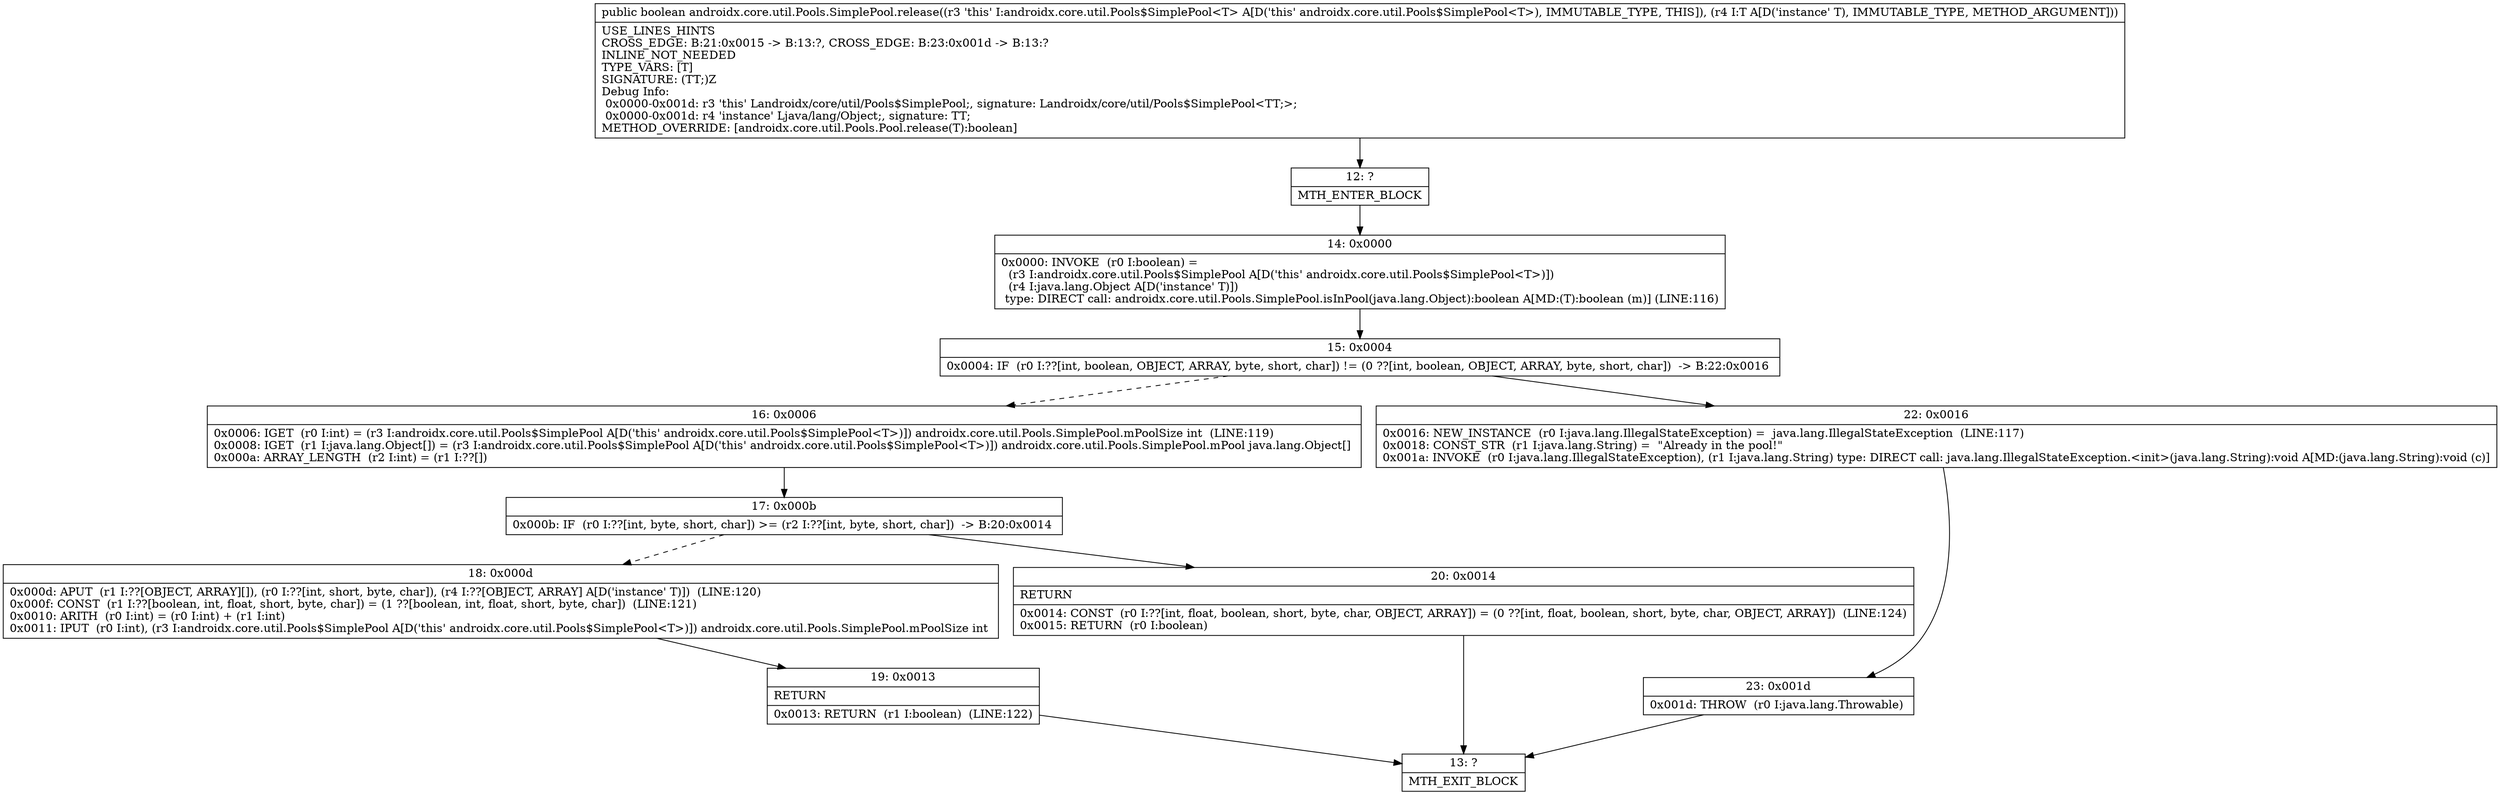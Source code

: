 digraph "CFG forandroidx.core.util.Pools.SimplePool.release(Ljava\/lang\/Object;)Z" {
Node_12 [shape=record,label="{12\:\ ?|MTH_ENTER_BLOCK\l}"];
Node_14 [shape=record,label="{14\:\ 0x0000|0x0000: INVOKE  (r0 I:boolean) = \l  (r3 I:androidx.core.util.Pools$SimplePool A[D('this' androidx.core.util.Pools$SimplePool\<T\>)])\l  (r4 I:java.lang.Object A[D('instance' T)])\l type: DIRECT call: androidx.core.util.Pools.SimplePool.isInPool(java.lang.Object):boolean A[MD:(T):boolean (m)] (LINE:116)\l}"];
Node_15 [shape=record,label="{15\:\ 0x0004|0x0004: IF  (r0 I:??[int, boolean, OBJECT, ARRAY, byte, short, char]) != (0 ??[int, boolean, OBJECT, ARRAY, byte, short, char])  \-\> B:22:0x0016 \l}"];
Node_16 [shape=record,label="{16\:\ 0x0006|0x0006: IGET  (r0 I:int) = (r3 I:androidx.core.util.Pools$SimplePool A[D('this' androidx.core.util.Pools$SimplePool\<T\>)]) androidx.core.util.Pools.SimplePool.mPoolSize int  (LINE:119)\l0x0008: IGET  (r1 I:java.lang.Object[]) = (r3 I:androidx.core.util.Pools$SimplePool A[D('this' androidx.core.util.Pools$SimplePool\<T\>)]) androidx.core.util.Pools.SimplePool.mPool java.lang.Object[] \l0x000a: ARRAY_LENGTH  (r2 I:int) = (r1 I:??[]) \l}"];
Node_17 [shape=record,label="{17\:\ 0x000b|0x000b: IF  (r0 I:??[int, byte, short, char]) \>= (r2 I:??[int, byte, short, char])  \-\> B:20:0x0014 \l}"];
Node_18 [shape=record,label="{18\:\ 0x000d|0x000d: APUT  (r1 I:??[OBJECT, ARRAY][]), (r0 I:??[int, short, byte, char]), (r4 I:??[OBJECT, ARRAY] A[D('instance' T)])  (LINE:120)\l0x000f: CONST  (r1 I:??[boolean, int, float, short, byte, char]) = (1 ??[boolean, int, float, short, byte, char])  (LINE:121)\l0x0010: ARITH  (r0 I:int) = (r0 I:int) + (r1 I:int) \l0x0011: IPUT  (r0 I:int), (r3 I:androidx.core.util.Pools$SimplePool A[D('this' androidx.core.util.Pools$SimplePool\<T\>)]) androidx.core.util.Pools.SimplePool.mPoolSize int \l}"];
Node_19 [shape=record,label="{19\:\ 0x0013|RETURN\l|0x0013: RETURN  (r1 I:boolean)  (LINE:122)\l}"];
Node_13 [shape=record,label="{13\:\ ?|MTH_EXIT_BLOCK\l}"];
Node_20 [shape=record,label="{20\:\ 0x0014|RETURN\l|0x0014: CONST  (r0 I:??[int, float, boolean, short, byte, char, OBJECT, ARRAY]) = (0 ??[int, float, boolean, short, byte, char, OBJECT, ARRAY])  (LINE:124)\l0x0015: RETURN  (r0 I:boolean) \l}"];
Node_22 [shape=record,label="{22\:\ 0x0016|0x0016: NEW_INSTANCE  (r0 I:java.lang.IllegalStateException) =  java.lang.IllegalStateException  (LINE:117)\l0x0018: CONST_STR  (r1 I:java.lang.String) =  \"Already in the pool!\" \l0x001a: INVOKE  (r0 I:java.lang.IllegalStateException), (r1 I:java.lang.String) type: DIRECT call: java.lang.IllegalStateException.\<init\>(java.lang.String):void A[MD:(java.lang.String):void (c)]\l}"];
Node_23 [shape=record,label="{23\:\ 0x001d|0x001d: THROW  (r0 I:java.lang.Throwable) \l}"];
MethodNode[shape=record,label="{public boolean androidx.core.util.Pools.SimplePool.release((r3 'this' I:androidx.core.util.Pools$SimplePool\<T\> A[D('this' androidx.core.util.Pools$SimplePool\<T\>), IMMUTABLE_TYPE, THIS]), (r4 I:T A[D('instance' T), IMMUTABLE_TYPE, METHOD_ARGUMENT]))  | USE_LINES_HINTS\lCROSS_EDGE: B:21:0x0015 \-\> B:13:?, CROSS_EDGE: B:23:0x001d \-\> B:13:?\lINLINE_NOT_NEEDED\lTYPE_VARS: [T]\lSIGNATURE: (TT;)Z\lDebug Info:\l  0x0000\-0x001d: r3 'this' Landroidx\/core\/util\/Pools$SimplePool;, signature: Landroidx\/core\/util\/Pools$SimplePool\<TT;\>;\l  0x0000\-0x001d: r4 'instance' Ljava\/lang\/Object;, signature: TT;\lMETHOD_OVERRIDE: [androidx.core.util.Pools.Pool.release(T):boolean]\l}"];
MethodNode -> Node_12;Node_12 -> Node_14;
Node_14 -> Node_15;
Node_15 -> Node_16[style=dashed];
Node_15 -> Node_22;
Node_16 -> Node_17;
Node_17 -> Node_18[style=dashed];
Node_17 -> Node_20;
Node_18 -> Node_19;
Node_19 -> Node_13;
Node_20 -> Node_13;
Node_22 -> Node_23;
Node_23 -> Node_13;
}


